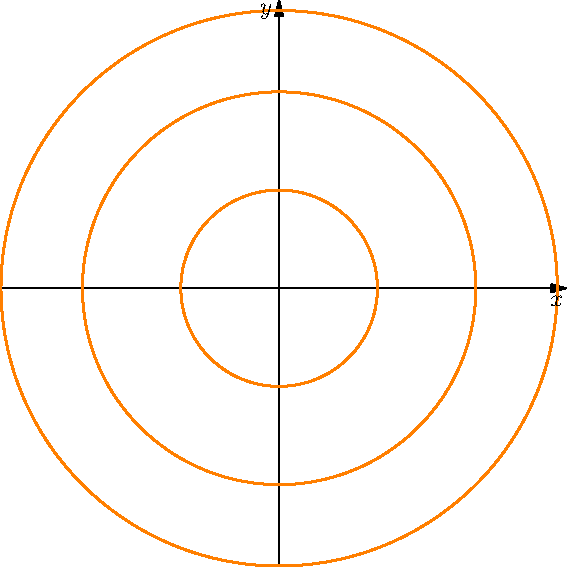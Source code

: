 import graph;
import contour;
import palette;

size(10cm,IgnoreAspect);

// currentprojection=orthographic(-10,-10,8);
// limits((-1,-1,-1),(5,10,12));
// currentlight=light(white,(2,2,2),(2,-2,-2));

real f(pair z) {return z.x^2+z.y^2;}

draw(contour(f,(-2,-2),(2,2),new real []{0}),1bp+orange);
draw(contour(f,(-2,-2),(2,2),new real []{1/4}),1bp+orange);
draw(contour(f,(-2,-2),(2,2),new real []{1}),1bp+orange);
draw(contour(f,(-2,-2),(2,2),new real []{2}),1bp+orange);

xaxis("$x$",Arrow); 
yaxis("$y$",Arrow);

